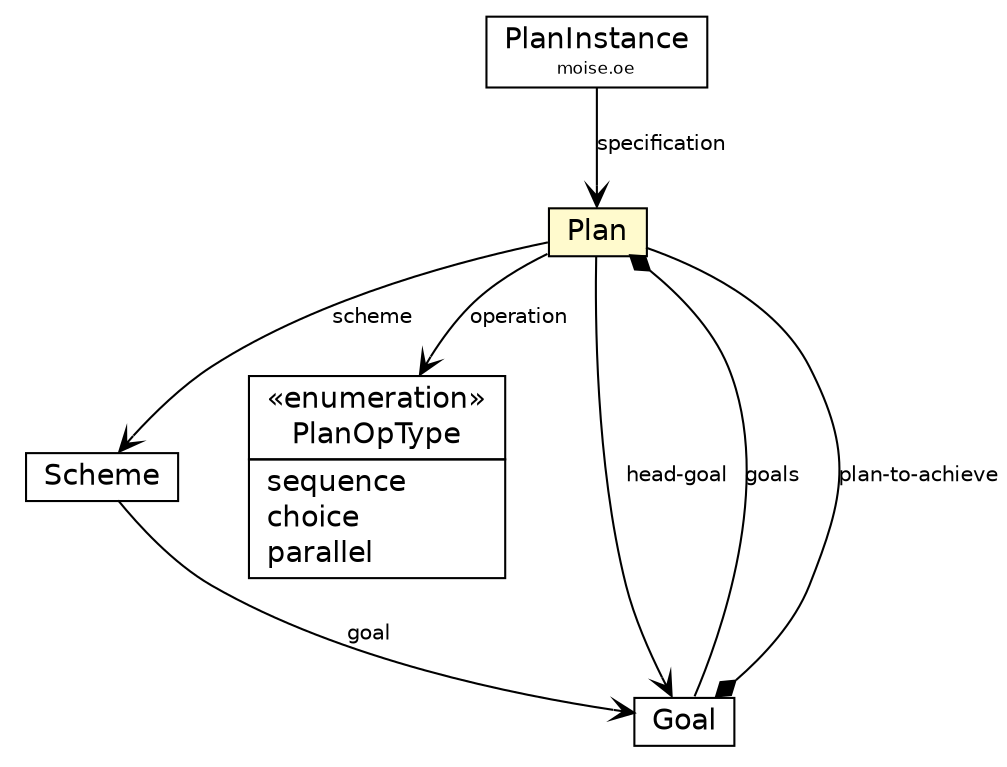 #!/usr/local/bin/dot
#
# Class diagram 
# Generated by UMLGraph version R5_6_6-1-g9240c4 (http://www.umlgraph.org/)
#

digraph G {
	edge [fontname="Helvetica",fontsize=10,labelfontname="Helvetica",labelfontsize=10];
	node [fontname="Helvetica",fontsize=10,shape=plaintext];
	nodesep=0.25;
	ranksep=0.5;
	// moise.oe.PlanInstance
	c9425 [label=<<table title="moise.oe.PlanInstance" border="0" cellborder="1" cellspacing="0" cellpadding="2" port="p" href="../../oe/PlanInstance.html">
		<tr><td><table border="0" cellspacing="0" cellpadding="1">
<tr><td align="center" balign="center"> PlanInstance </td></tr>
<tr><td align="center" balign="center"><font point-size="8.0"> moise.oe </font></td></tr>
		</table></td></tr>
		</table>>, URL="../../oe/PlanInstance.html", fontname="Helvetica", fontcolor="black", fontsize=14.0];
	// moise.os.fs.Scheme
	c9437 [label=<<table title="moise.os.fs.Scheme" border="0" cellborder="1" cellspacing="0" cellpadding="2" port="p" href="./Scheme.html">
		<tr><td><table border="0" cellspacing="0" cellpadding="1">
<tr><td align="center" balign="center"> Scheme </td></tr>
		</table></td></tr>
		</table>>, URL="./Scheme.html", fontname="Helvetica", fontcolor="black", fontsize=14.0];
	// moise.os.fs.Plan
	c9438 [label=<<table title="moise.os.fs.Plan" border="0" cellborder="1" cellspacing="0" cellpadding="2" port="p" bgcolor="lemonChiffon" href="./Plan.html">
		<tr><td><table border="0" cellspacing="0" cellpadding="1">
<tr><td align="center" balign="center"> Plan </td></tr>
		</table></td></tr>
		</table>>, URL="./Plan.html", fontname="Helvetica", fontcolor="black", fontsize=14.0];
	// moise.os.fs.Plan.PlanOpType
	c9439 [label=<<table title="moise.os.fs.Plan.PlanOpType" border="0" cellborder="1" cellspacing="0" cellpadding="2" port="p" href="./Plan.PlanOpType.html">
		<tr><td><table border="0" cellspacing="0" cellpadding="1">
<tr><td align="center" balign="center"> &#171;enumeration&#187; </td></tr>
<tr><td align="center" balign="center"> PlanOpType </td></tr>
		</table></td></tr>
		<tr><td><table border="0" cellspacing="0" cellpadding="1">
<tr><td align="left" balign="left"> sequence </td></tr>
<tr><td align="left" balign="left"> choice </td></tr>
<tr><td align="left" balign="left"> parallel </td></tr>
		</table></td></tr>
		</table>>, URL="./Plan.PlanOpType.html", fontname="Helvetica", fontcolor="black", fontsize=14.0];
	// moise.os.fs.Goal
	c9441 [label=<<table title="moise.os.fs.Goal" border="0" cellborder="1" cellspacing="0" cellpadding="2" port="p" href="./Goal.html">
		<tr><td><table border="0" cellspacing="0" cellpadding="1">
<tr><td align="center" balign="center"> Goal </td></tr>
		</table></td></tr>
		</table>>, URL="./Goal.html", fontname="Helvetica", fontcolor="black", fontsize=14.0];
	// moise.oe.PlanInstance NAVASSOC moise.os.fs.Plan
	c9425:p -> c9438:p [taillabel="", label="specification", headlabel="", fontname="Helvetica", fontcolor="black", fontsize=10.0, color="black", arrowhead=open];
	// moise.os.fs.Scheme NAVASSOC moise.os.fs.Goal
	c9437:p -> c9441:p [taillabel="", label="goal", headlabel="", fontname="Helvetica", fontcolor="black", fontsize=10.0, color="black", arrowhead=open];
	// moise.os.fs.Plan NAVASSOC moise.os.fs.Goal
	c9438:p -> c9441:p [taillabel="", label="head-goal", headlabel="", fontname="Helvetica", fontcolor="black", fontsize=10.0, color="black", arrowhead=open];
	// moise.os.fs.Plan NAVASSOC moise.os.fs.Plan.PlanOpType
	c9438:p -> c9439:p [taillabel="", label="operation", headlabel="", fontname="Helvetica", fontcolor="black", fontsize=10.0, color="black", arrowhead=open];
	// moise.os.fs.Plan NAVASSOC moise.os.fs.Scheme
	c9438:p -> c9437:p [taillabel="", label="scheme", headlabel="", fontname="Helvetica", fontcolor="black", fontsize=10.0, color="black", arrowhead=open];
	// moise.os.fs.Plan COMPOSED moise.os.fs.Goal
	c9438:p -> c9441:p [taillabel="", label="goals", headlabel="", fontname="Helvetica", fontcolor="black", fontsize=10.0, color="black", arrowhead=none, arrowtail=diamond, dir=both];
	// moise.os.fs.Goal COMPOSED moise.os.fs.Plan
	c9441:p -> c9438:p [taillabel="", label="plan-to-achieve", headlabel="", fontname="Helvetica", fontcolor="black", fontsize=10.0, color="black", arrowhead=none, arrowtail=diamond, dir=both];
}

